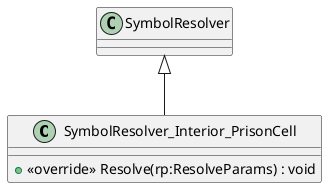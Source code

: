 @startuml
class SymbolResolver_Interior_PrisonCell {
    + <<override>> Resolve(rp:ResolveParams) : void
}
SymbolResolver <|-- SymbolResolver_Interior_PrisonCell
@enduml
